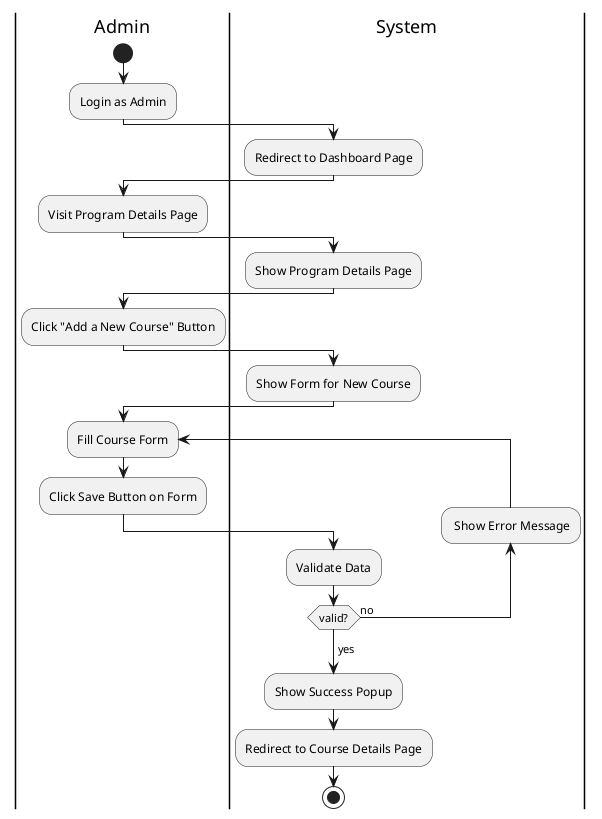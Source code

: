 @startuml AddCourse
|Admin|
start
:Login as Admin;
|System|
:Redirect to Dashboard Page;
|Admin|
:Visit Program Details Page;
|System|
:Show Program Details Page;
|Admin|
:Click "Add a New Course" Button;
|System|
:Show Form for New Course;
|Admin|
repeat :Fill Course Form;
:Click Save Button on Form;
|System|
:Validate Data;
backward: Show Error Message;
repeat while (valid?) is (no)
-> yes;
|System|
:Show Success Popup;
:Redirect to Course Details Page;
stop
@enduml
